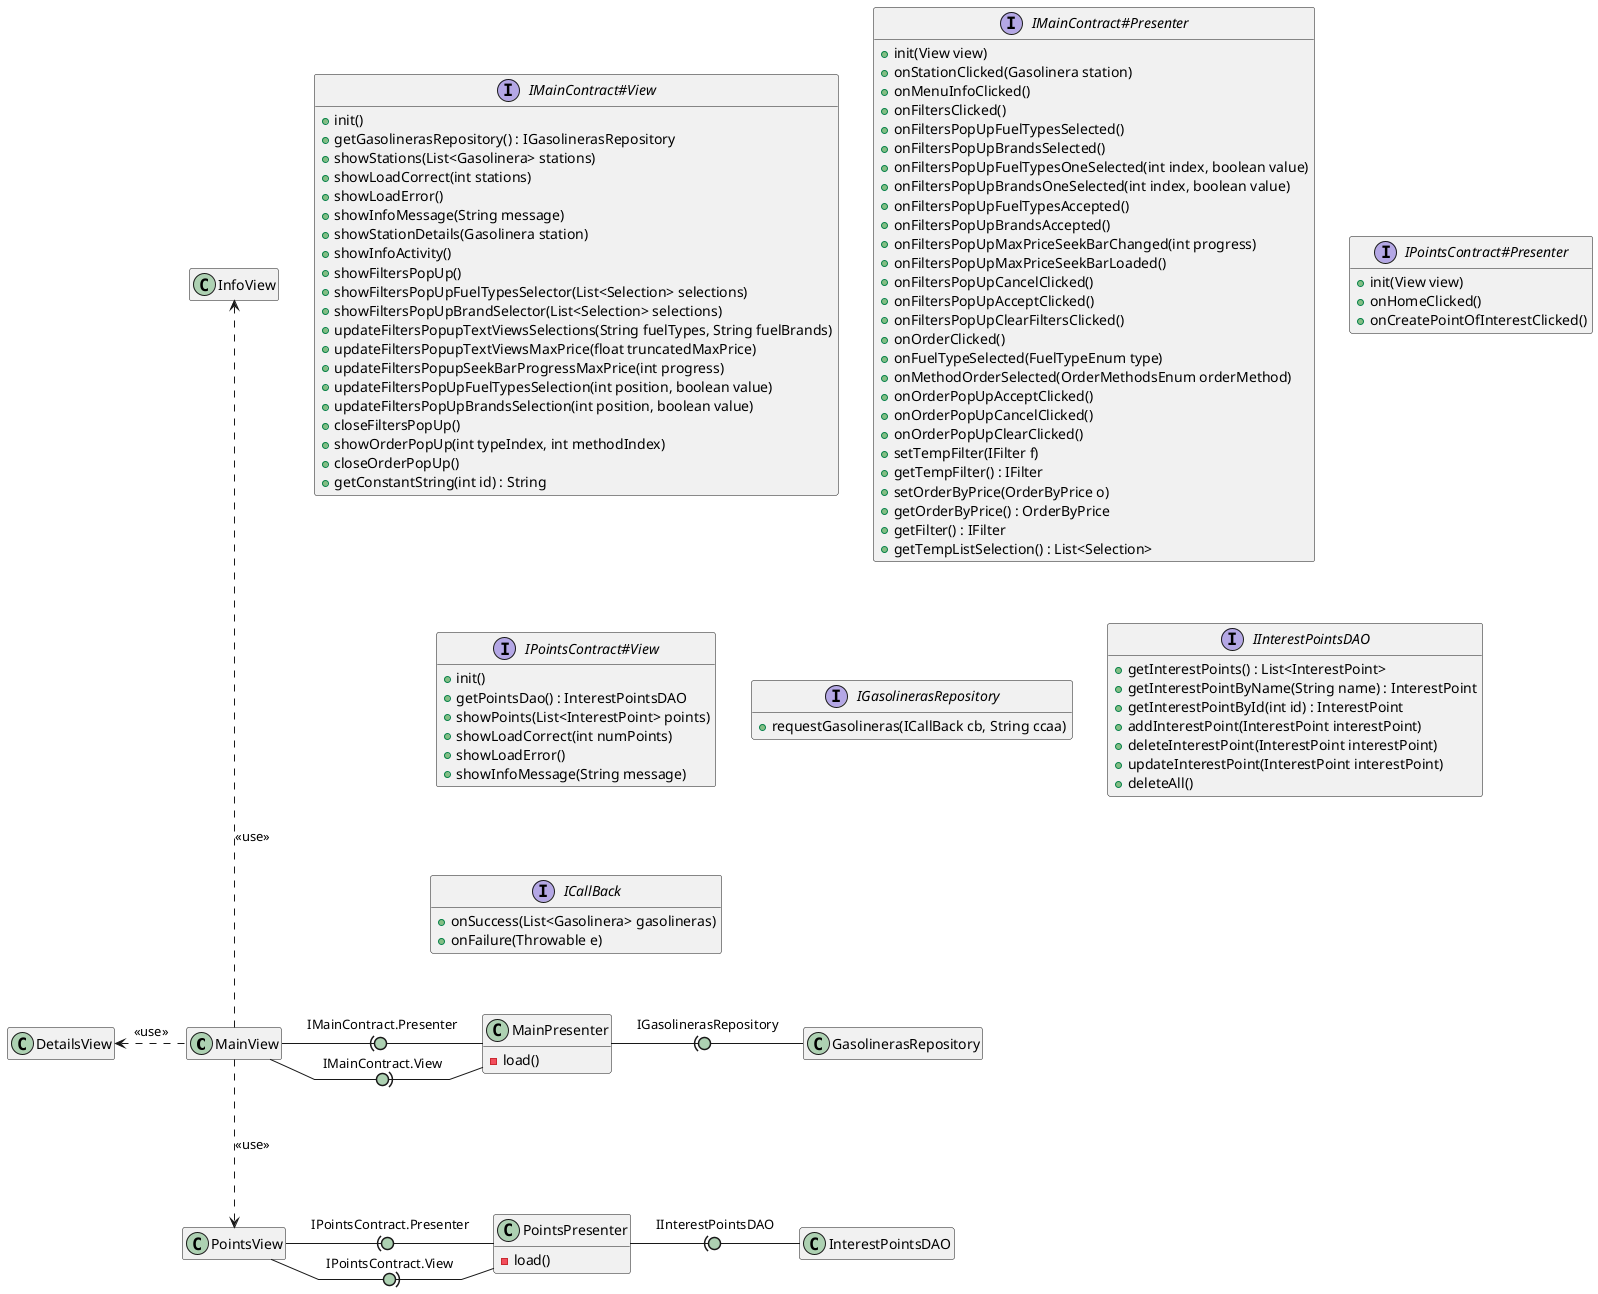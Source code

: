 @startuml clases

hide empty members
skinparam linetype polyline
skinparam arrowLollipopColor #ADD1B2

MainView -right(0- MainPresenter : IMainContract.Presenter
MainView -right0)- MainPresenter : IMainContract.View
PointsView -right(0- PointsPresenter : IPointsContract.Presenter
PointsView -right0)- PointsPresenter  : IPointsContract.View
MainView -up..-> InfoView : <<use>>
MainView -left..> DetailsView : <<use>>
MainView -down..> PointsView : <<use>>
MainPresenter -right(0- GasolinerasRepository : IGasolinerasRepository
PointsPresenter -right(0- InterestPointsDAO : IInterestPointsDAO

class MainPresenter {
    -load()
}

class PointsPresenter {
    -load()
}

interface IMainContract#View {
    + init()
    + getGasolinerasRepository() : IGasolinerasRepository
    + showStations(List<Gasolinera> stations)
    + showLoadCorrect(int stations)
    + showLoadError()
    + showInfoMessage(String message)
    + showStationDetails(Gasolinera station)
    + showInfoActivity()
    + showFiltersPopUp()
    + showFiltersPopUpFuelTypesSelector(List<Selection> selections)
    + showFiltersPopUpBrandSelector(List<Selection> selections)
    + updateFiltersPopupTextViewsSelections(String fuelTypes, String fuelBrands)
    + updateFiltersPopupTextViewsMaxPrice(float truncatedMaxPrice)
    + updateFiltersPopupSeekBarProgressMaxPrice(int progress)
    + updateFiltersPopUpFuelTypesSelection(int position, boolean value)
    + updateFiltersPopUpBrandsSelection(int position, boolean value)
    + closeFiltersPopUp()
    + showOrderPopUp(int typeIndex, int methodIndex)
    + closeOrderPopUp()
    + getConstantString(int id) : String
}

interface IMainContract#Presenter {
    + init(View view)
    + onStationClicked(Gasolinera station)
    + onMenuInfoClicked()
    + onFiltersClicked()
    + onFiltersPopUpFuelTypesSelected()
    + onFiltersPopUpBrandsSelected()
    + onFiltersPopUpFuelTypesOneSelected(int index, boolean value)
    + onFiltersPopUpBrandsOneSelected(int index, boolean value)   
    + onFiltersPopUpFuelTypesAccepted()
    + onFiltersPopUpBrandsAccepted()
    + onFiltersPopUpMaxPriceSeekBarChanged(int progress)
    + onFiltersPopUpMaxPriceSeekBarLoaded()
    + onFiltersPopUpCancelClicked()
    + onFiltersPopUpAcceptClicked()      
    + onFiltersPopUpClearFiltersClicked()
    + onOrderClicked()
    + onFuelTypeSelected(FuelTypeEnum type)
    + onMethodOrderSelected(OrderMethodsEnum orderMethod)
    + onOrderPopUpAcceptClicked()
    + onOrderPopUpCancelClicked()
    + onOrderPopUpClearClicked() 
    + setTempFilter(IFilter f)   
    + getTempFilter() : IFilter      
    + setOrderByPrice(OrderByPrice o)
    + getOrderByPrice() : OrderByPrice
    + getFilter() : IFilter
    + getTempListSelection() : List<Selection>
}

interface IPointsContract#Presenter {
    + init(View view)
    + onHomeClicked()
    + onCreatePointOfInterestClicked()    
}

interface IPointsContract#View {
+ init()
+ getPointsDao() : InterestPointsDAO    
+ showPoints(List<InterestPoint> points)
+ showLoadCorrect(int numPoints)        
+ showLoadError()
+ showInfoMessage(String message)
}

interface IGasolinerasRepository {
    + requestGasolineras(ICallBack cb, String ccaa)
}

interface IInterestPointsDAO {
    + getInterestPoints() : List<InterestPoint>
    + getInterestPointByName(String name) : InterestPoint
    + getInterestPointById(int id) : InterestPoint       
    + addInterestPoint(InterestPoint interestPoint)      
    + deleteInterestPoint(InterestPoint interestPoint)   
    + updateInterestPoint(InterestPoint interestPoint)   
    + deleteAll()
}

interface ICallBack {
    + onSuccess(List<Gasolinera> gasolineras)
    + onFailure(Throwable e)
}


@enduml